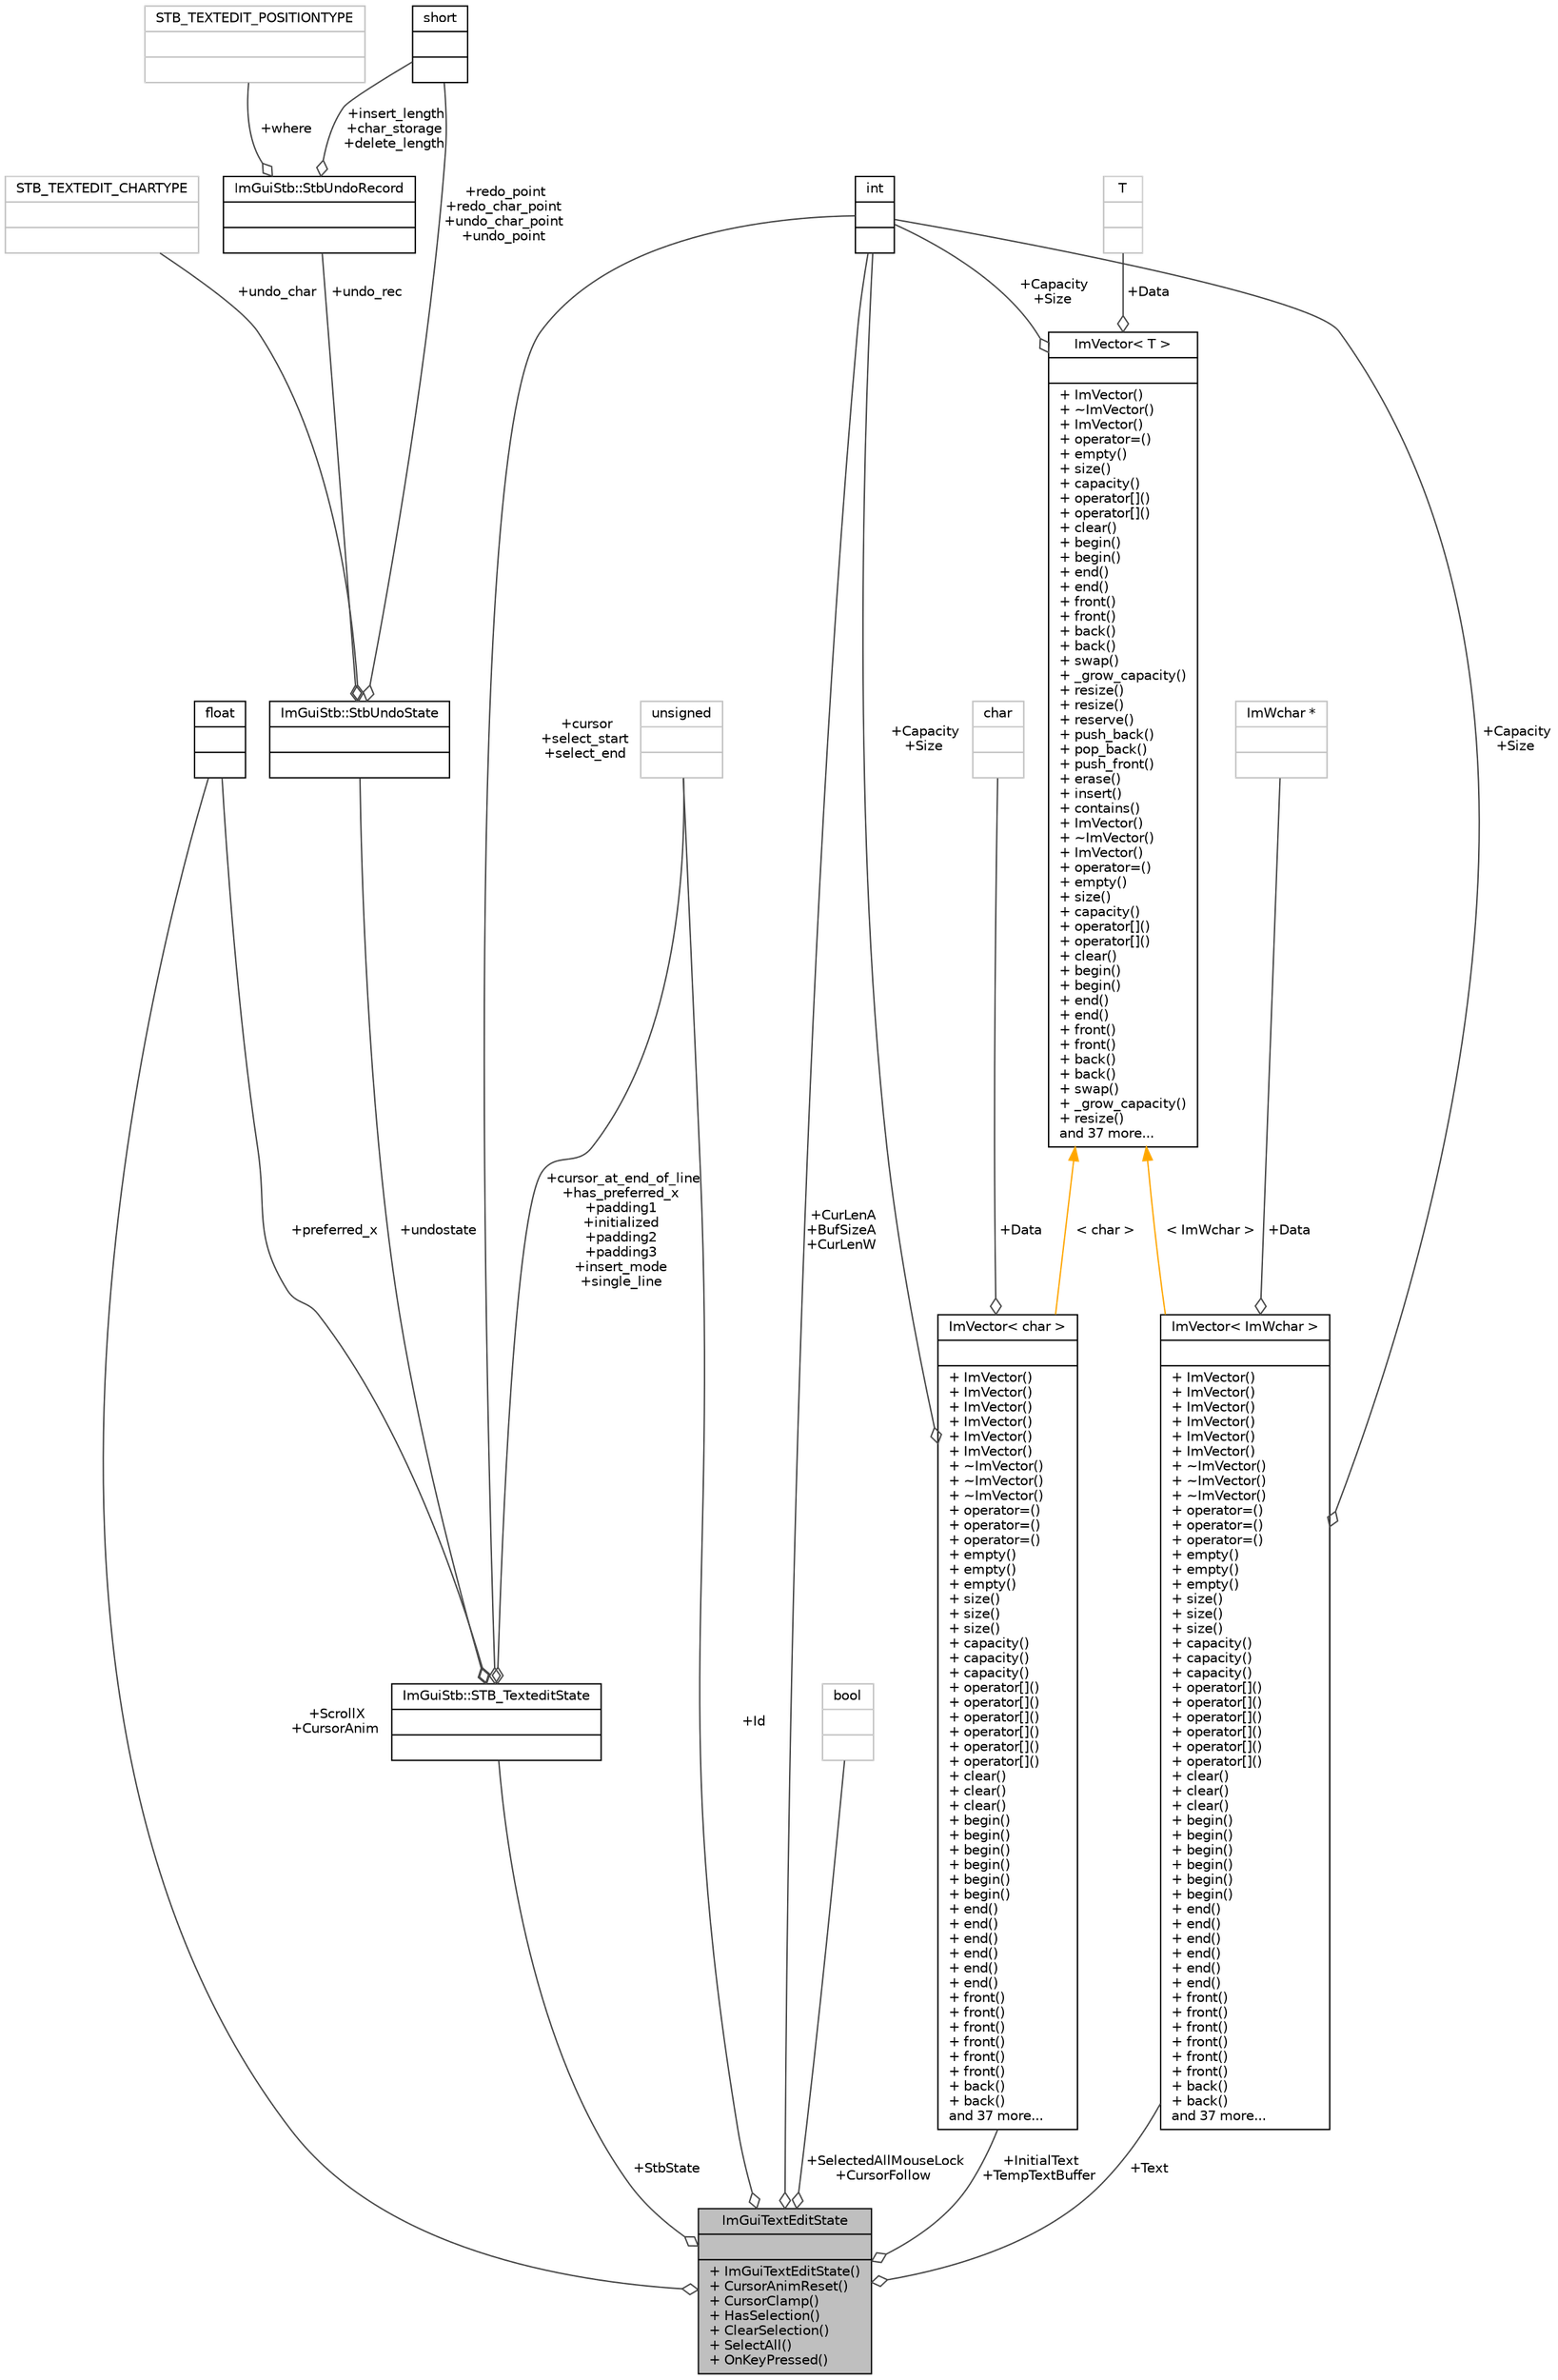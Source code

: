 digraph "ImGuiTextEditState"
{
 // INTERACTIVE_SVG=YES
  bgcolor="transparent";
  edge [fontname="Helvetica",fontsize="10",labelfontname="Helvetica",labelfontsize="10"];
  node [fontname="Helvetica",fontsize="10",shape=record];
  Node1 [label="{ImGuiTextEditState\n||+ ImGuiTextEditState()\l+ CursorAnimReset()\l+ CursorClamp()\l+ HasSelection()\l+ ClearSelection()\l+ SelectAll()\l+ OnKeyPressed()\l}",height=0.2,width=0.4,color="black", fillcolor="grey75", style="filled" fontcolor="black"];
  Node2 -> Node1 [color="grey25",fontsize="10",style="solid",label=" +StbState" ,arrowhead="odiamond",fontname="Helvetica"];
  Node2 [label="{ImGuiStb::STB_TexteditState\n||}",height=0.2,width=0.4,color="black",URL="$d5/d5b/structImGuiStb_1_1STB__TexteditState.html"];
  Node3 -> Node2 [color="grey25",fontsize="10",style="solid",label=" +preferred_x" ,arrowhead="odiamond",fontname="Helvetica"];
  Node3 [label="{float\n||}",height=0.2,width=0.4,color="black",URL="$d4/dc3/classfloat.html"];
  Node4 -> Node2 [color="grey25",fontsize="10",style="solid",label=" +undostate" ,arrowhead="odiamond",fontname="Helvetica"];
  Node4 [label="{ImGuiStb::StbUndoState\n||}",height=0.2,width=0.4,color="black",URL="$db/d54/structImGuiStb_1_1StbUndoState.html"];
  Node5 -> Node4 [color="grey25",fontsize="10",style="solid",label=" +undo_char" ,arrowhead="odiamond",fontname="Helvetica"];
  Node5 [label="{STB_TEXTEDIT_CHARTYPE\n||}",height=0.2,width=0.4,color="grey75"];
  Node6 -> Node4 [color="grey25",fontsize="10",style="solid",label=" +redo_point\n+redo_char_point\n+undo_char_point\n+undo_point" ,arrowhead="odiamond",fontname="Helvetica"];
  Node6 [label="{short\n||}",height=0.2,width=0.4,color="black",URL="$dc/d10/classshort.html"];
  Node7 -> Node4 [color="grey25",fontsize="10",style="solid",label=" +undo_rec" ,arrowhead="odiamond",fontname="Helvetica"];
  Node7 [label="{ImGuiStb::StbUndoRecord\n||}",height=0.2,width=0.4,color="black",URL="$df/daa/structImGuiStb_1_1StbUndoRecord.html"];
  Node6 -> Node7 [color="grey25",fontsize="10",style="solid",label=" +insert_length\n+char_storage\n+delete_length" ,arrowhead="odiamond",fontname="Helvetica"];
  Node8 -> Node7 [color="grey25",fontsize="10",style="solid",label=" +where" ,arrowhead="odiamond",fontname="Helvetica"];
  Node8 [label="{STB_TEXTEDIT_POSITIONTYPE\n||}",height=0.2,width=0.4,color="grey75"];
  Node9 -> Node2 [color="grey25",fontsize="10",style="solid",label=" +cursor\n+select_start\n+select_end" ,arrowhead="odiamond",fontname="Helvetica"];
  Node9 [label="{int\n||}",height=0.2,width=0.4,color="black",URL="$d1/da0/classint.html"];
  Node10 -> Node2 [color="grey25",fontsize="10",style="solid",label=" +cursor_at_end_of_line\n+has_preferred_x\n+padding1\n+initialized\n+padding2\n+padding3\n+insert_mode\n+single_line" ,arrowhead="odiamond",fontname="Helvetica"];
  Node10 [label="{unsigned\n||}",height=0.2,width=0.4,color="grey75"];
  Node3 -> Node1 [color="grey25",fontsize="10",style="solid",label=" +ScrollX\n+CursorAnim" ,arrowhead="odiamond",fontname="Helvetica"];
  Node9 -> Node1 [color="grey25",fontsize="10",style="solid",label=" +CurLenA\n+BufSizeA\n+CurLenW" ,arrowhead="odiamond",fontname="Helvetica"];
  Node11 -> Node1 [color="grey25",fontsize="10",style="solid",label=" +SelectedAllMouseLock\n+CursorFollow" ,arrowhead="odiamond",fontname="Helvetica"];
  Node11 [label="{bool\n||}",height=0.2,width=0.4,color="grey75"];
  Node12 -> Node1 [color="grey25",fontsize="10",style="solid",label=" +InitialText\n+TempTextBuffer" ,arrowhead="odiamond",fontname="Helvetica"];
  Node12 [label="{ImVector\< char \>\n||+ ImVector()\l+ ImVector()\l+ ImVector()\l+ ImVector()\l+ ImVector()\l+ ImVector()\l+ ~ImVector()\l+ ~ImVector()\l+ ~ImVector()\l+ operator=()\l+ operator=()\l+ operator=()\l+ empty()\l+ empty()\l+ empty()\l+ size()\l+ size()\l+ size()\l+ capacity()\l+ capacity()\l+ capacity()\l+ operator[]()\l+ operator[]()\l+ operator[]()\l+ operator[]()\l+ operator[]()\l+ operator[]()\l+ clear()\l+ clear()\l+ clear()\l+ begin()\l+ begin()\l+ begin()\l+ begin()\l+ begin()\l+ begin()\l+ end()\l+ end()\l+ end()\l+ end()\l+ end()\l+ end()\l+ front()\l+ front()\l+ front()\l+ front()\l+ front()\l+ front()\l+ back()\l+ back()\land 37 more...\l}",height=0.2,width=0.4,color="black",URL="$d3/d32/classImVector.html"];
  Node13 -> Node12 [color="grey25",fontsize="10",style="solid",label=" +Data" ,arrowhead="odiamond",fontname="Helvetica"];
  Node13 [label="{char\n||}",height=0.2,width=0.4,color="grey75"];
  Node9 -> Node12 [color="grey25",fontsize="10",style="solid",label=" +Capacity\n+Size" ,arrowhead="odiamond",fontname="Helvetica"];
  Node14 -> Node12 [dir="back",color="orange",fontsize="10",style="solid",label=" \< char \>" ,fontname="Helvetica"];
  Node14 [label="{ImVector\< T \>\n||+ ImVector()\l+ ~ImVector()\l+ ImVector()\l+ operator=()\l+ empty()\l+ size()\l+ capacity()\l+ operator[]()\l+ operator[]()\l+ clear()\l+ begin()\l+ begin()\l+ end()\l+ end()\l+ front()\l+ front()\l+ back()\l+ back()\l+ swap()\l+ _grow_capacity()\l+ resize()\l+ resize()\l+ reserve()\l+ push_back()\l+ pop_back()\l+ push_front()\l+ erase()\l+ insert()\l+ contains()\l+ ImVector()\l+ ~ImVector()\l+ ImVector()\l+ operator=()\l+ empty()\l+ size()\l+ capacity()\l+ operator[]()\l+ operator[]()\l+ clear()\l+ begin()\l+ begin()\l+ end()\l+ end()\l+ front()\l+ front()\l+ back()\l+ back()\l+ swap()\l+ _grow_capacity()\l+ resize()\land 37 more...\l}",height=0.2,width=0.4,color="black",URL="$d3/d32/classImVector.html"];
  Node9 -> Node14 [color="grey25",fontsize="10",style="solid",label=" +Capacity\n+Size" ,arrowhead="odiamond",fontname="Helvetica"];
  Node15 -> Node14 [color="grey25",fontsize="10",style="solid",label=" +Data" ,arrowhead="odiamond",fontname="Helvetica"];
  Node15 [label="{T\n||}",height=0.2,width=0.4,color="grey75"];
  Node10 -> Node1 [color="grey25",fontsize="10",style="solid",label=" +Id" ,arrowhead="odiamond",fontname="Helvetica"];
  Node16 -> Node1 [color="grey25",fontsize="10",style="solid",label=" +Text" ,arrowhead="odiamond",fontname="Helvetica"];
  Node16 [label="{ImVector\< ImWchar \>\n||+ ImVector()\l+ ImVector()\l+ ImVector()\l+ ImVector()\l+ ImVector()\l+ ImVector()\l+ ~ImVector()\l+ ~ImVector()\l+ ~ImVector()\l+ operator=()\l+ operator=()\l+ operator=()\l+ empty()\l+ empty()\l+ empty()\l+ size()\l+ size()\l+ size()\l+ capacity()\l+ capacity()\l+ capacity()\l+ operator[]()\l+ operator[]()\l+ operator[]()\l+ operator[]()\l+ operator[]()\l+ operator[]()\l+ clear()\l+ clear()\l+ clear()\l+ begin()\l+ begin()\l+ begin()\l+ begin()\l+ begin()\l+ begin()\l+ end()\l+ end()\l+ end()\l+ end()\l+ end()\l+ end()\l+ front()\l+ front()\l+ front()\l+ front()\l+ front()\l+ front()\l+ back()\l+ back()\land 37 more...\l}",height=0.2,width=0.4,color="black",URL="$d3/d32/classImVector.html"];
  Node17 -> Node16 [color="grey25",fontsize="10",style="solid",label=" +Data" ,arrowhead="odiamond",fontname="Helvetica"];
  Node17 [label="{ImWchar *\n||}",height=0.2,width=0.4,color="grey75"];
  Node9 -> Node16 [color="grey25",fontsize="10",style="solid",label=" +Capacity\n+Size" ,arrowhead="odiamond",fontname="Helvetica"];
  Node14 -> Node16 [dir="back",color="orange",fontsize="10",style="solid",label=" \< ImWchar \>" ,fontname="Helvetica"];
}
